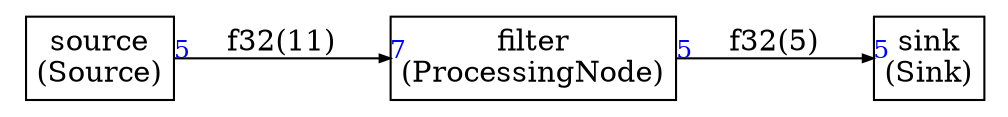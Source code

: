 


digraph structs {
    node [shape=plaintext]
    rankdir=LR
    edge [arrowsize=0.5]
    fontname="times"


filter [label=<
<TABLE BORDER="0" CELLBORDER="1" CELLSPACING="0" CELLPADDING="4">
  <TR>
    <TD ALIGN="CENTER" PORT="i">filter<BR/>(ProcessingNode)</TD>
  </TR>
</TABLE>>];

sink [label=<
<TABLE BORDER="0" CELLBORDER="1" CELLSPACING="0" CELLPADDING="4">
  <TR>
    <TD ALIGN="CENTER" PORT="i">sink<BR/>(Sink)</TD>
  </TR>
</TABLE>>];

source [label=<
<TABLE BORDER="0" CELLBORDER="1" CELLSPACING="0" CELLPADDING="4">
  <TR>
    <TD ALIGN="CENTER" PORT="i">source<BR/>(Source)</TD>
  </TR>
</TABLE>>];



source:i -> filter:i [headlabel=<<FONT COLOR="blue" POINT-SIZE="12.0" >7</FONT>>,taillabel=<<FONT COLOR="blue" POINT-SIZE="12.0" >5</FONT>>,label="f32(11)"]

filter:i -> sink:i [headlabel=<<FONT COLOR="blue" POINT-SIZE="12.0" >5</FONT>>,taillabel=<<FONT COLOR="blue" POINT-SIZE="12.0" >5</FONT>>,label="f32(5)"]


}
